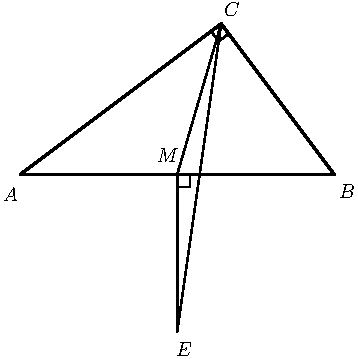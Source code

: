 import graph; size(6cm); real lsf=0.5; pen dps=linewidth(0.7)+fontsize(10); defaultpen(dps); pen ds=black; real xmin=-4.232814273524751,xmax=7.719872903505422,ymin=-4.176635922878015,ymax=3.820280974135029; 
pair A=(0.,0.), B=(5.,0.), C=(3.2,2.4), M=(2.5,0.); 
draw((3.0390128351184855,2.279259626338864)--(3.1597532087796214,2.118272461457349)--(3.320740373661136,2.2390128351184853)--C--cycle,linewidth(0.8)); draw((2.5,-0.20123395610189346)--(2.7012339561018934,-0.20123395610189346)--(2.7012339561018934,0.)--M--cycle,linewidth(0.8)); 
draw(A--B,linewidth(1.2)); draw(A--C,linewidth(1.2)); draw(C--B,linewidth(1.2)); draw((2.5,-2.5)--C,linewidth(0.8)); draw((2.5,-2.5)--M,linewidth(0.8)); draw(M--C,linewidth(0.8)); 
dot(A,linewidth(1.pt)+ds); label("$A$",(-0.3197321619970158,-0.46276526430078296),NE*lsf); dot(B,linewidth(1.pt)+ds); label("$B$",(5.044747678170097,-0.4200770958113895),NE*lsf); dot(C,linewidth(1.pt)+ds); label("$C$",(3.2091564331261777,2.4827183614673665),NE*lsf); dot((2.5,-2.5),linewidth(1.pt)+ds); label("$E$",(2.440769400317095,-2.9386790366856044),NE*lsf); dot(M,linewidth(1.pt)+ds); label("$M$",(2.141952220891341,0.16332787354365455),NE*lsf); 
clip((xmin,ymin)--(xmin,ymax)--(xmax,ymax)--(xmax,ymin)--cycle); 